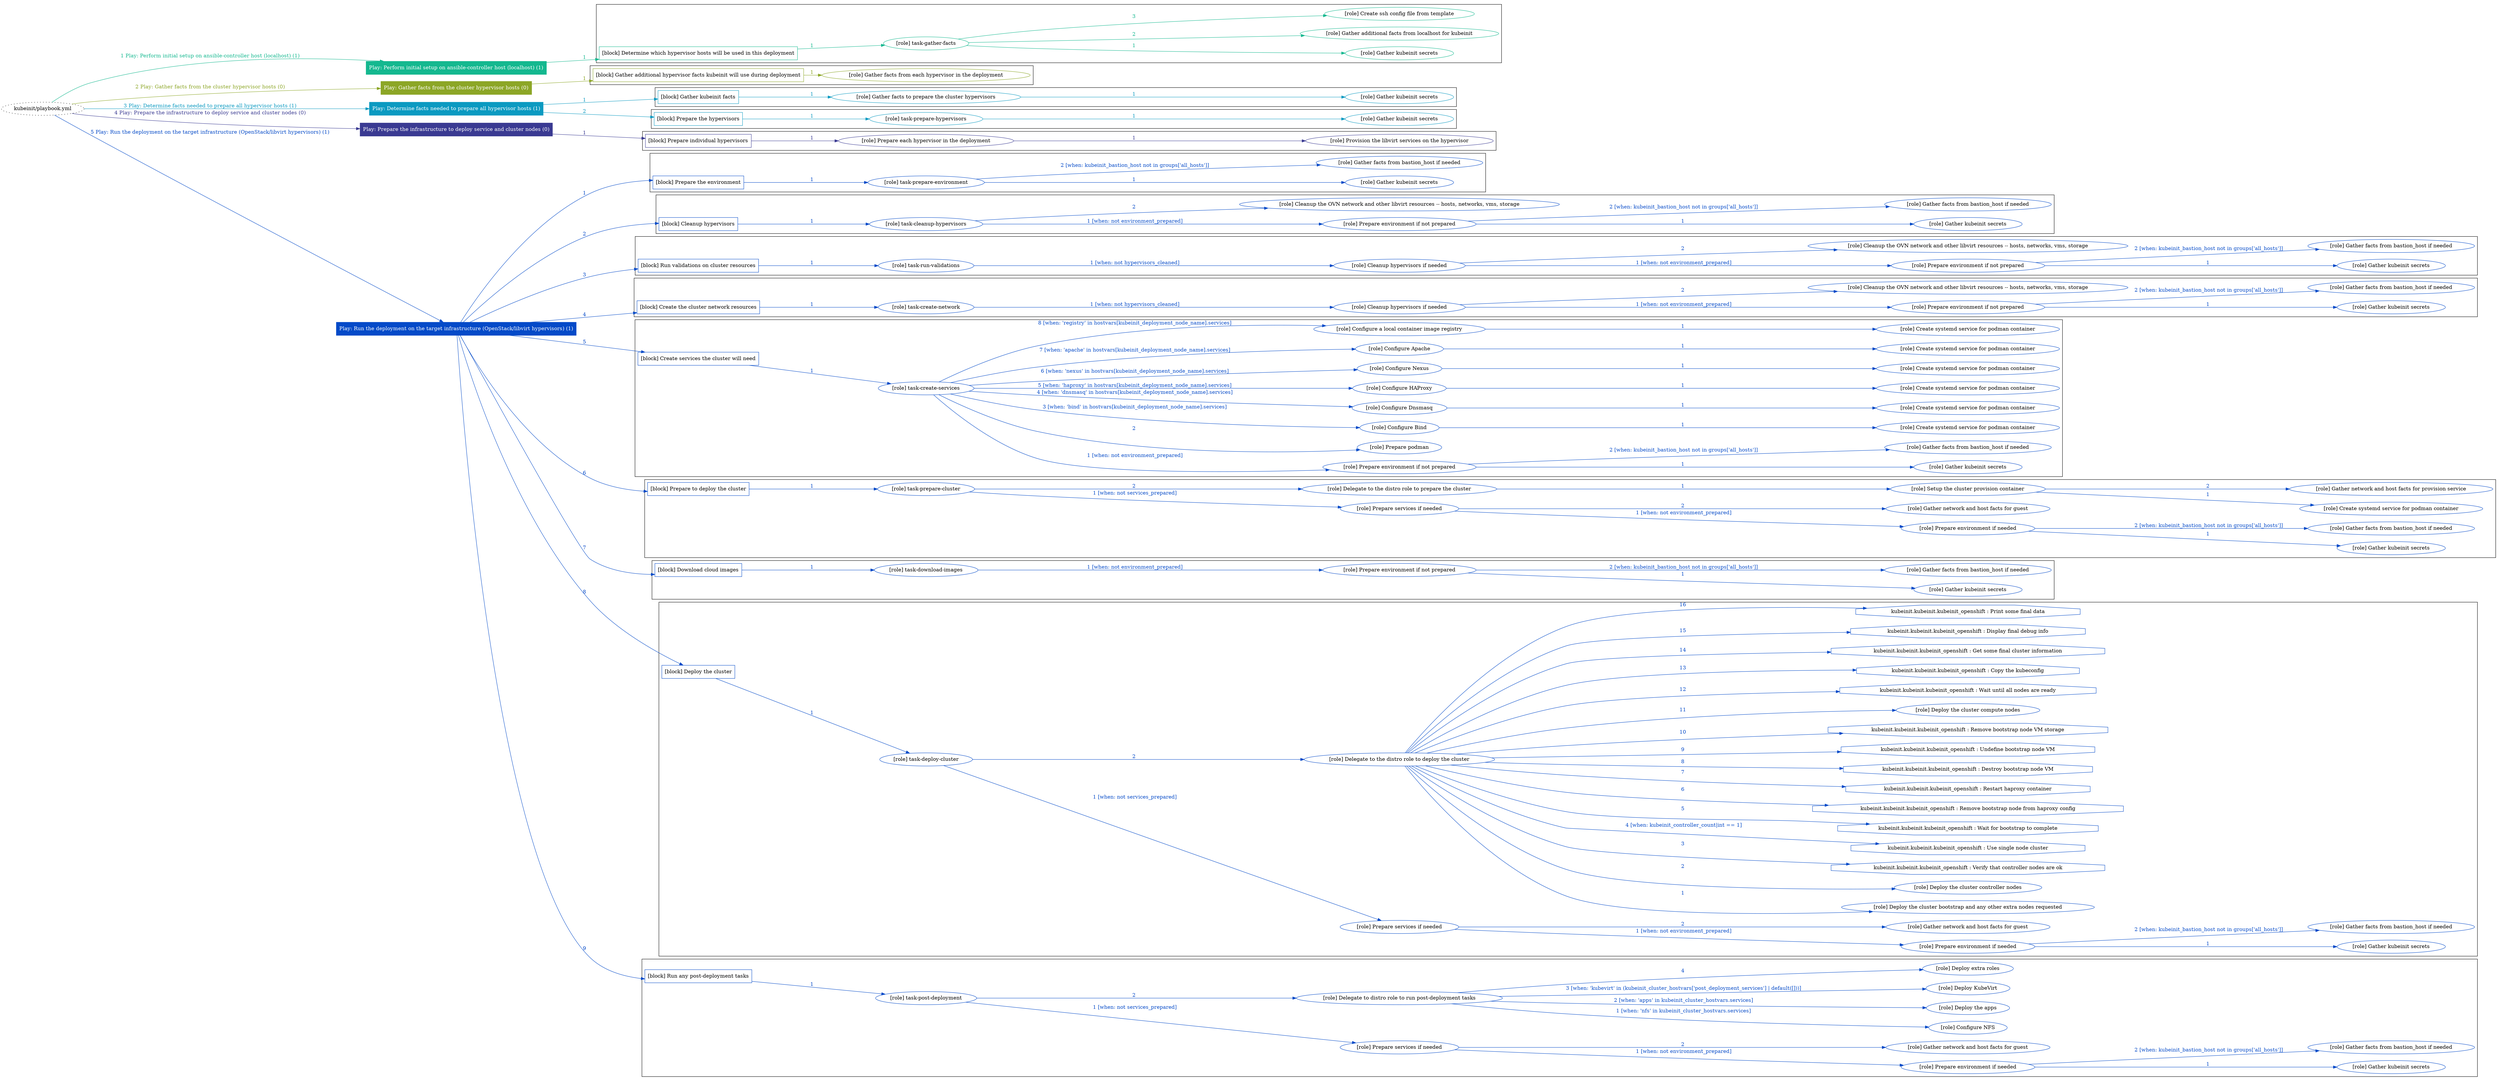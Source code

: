 digraph {
	graph [concentrate=true ordering=in rankdir=LR ratio=fill]
	edge [esep=5 sep=10]
	"kubeinit/playbook.yml" [URL="/home/runner/work/kubeinit/kubeinit/kubeinit/playbook.yml" id=playbook_06d5a64b style=dotted]
	"kubeinit/playbook.yml" -> play_0454133d [label="1 Play: Perform initial setup on ansible-controller host (localhost) (1)" color="#14b88f" fontcolor="#14b88f" id=edge_play_0454133d labeltooltip="1 Play: Perform initial setup on ansible-controller host (localhost) (1)" tooltip="1 Play: Perform initial setup on ansible-controller host (localhost) (1)"]
	subgraph "Play: Perform initial setup on ansible-controller host (localhost) (1)" {
		play_0454133d [label="Play: Perform initial setup on ansible-controller host (localhost) (1)" URL="/home/runner/work/kubeinit/kubeinit/kubeinit/playbook.yml" color="#14b88f" fontcolor="#ffffff" id=play_0454133d shape=box style=filled tooltip=localhost]
		play_0454133d -> block_785cbee7 [label=1 color="#14b88f" fontcolor="#14b88f" id=edge_block_785cbee7 labeltooltip=1 tooltip=1]
		subgraph cluster_block_785cbee7 {
			block_785cbee7 [label="[block] Determine which hypervisor hosts will be used in this deployment" URL="/home/runner/work/kubeinit/kubeinit/kubeinit/playbook.yml" color="#14b88f" id=block_785cbee7 labeltooltip="Determine which hypervisor hosts will be used in this deployment" shape=box tooltip="Determine which hypervisor hosts will be used in this deployment"]
			block_785cbee7 -> role_c5e3805b [label="1 " color="#14b88f" fontcolor="#14b88f" id=edge_role_c5e3805b labeltooltip="1 " tooltip="1 "]
			subgraph "task-gather-facts" {
				role_c5e3805b [label="[role] task-gather-facts" URL="/home/runner/work/kubeinit/kubeinit/kubeinit/playbook.yml" color="#14b88f" id=role_c5e3805b tooltip="task-gather-facts"]
				role_c5e3805b -> role_181f6330 [label="1 " color="#14b88f" fontcolor="#14b88f" id=edge_role_181f6330 labeltooltip="1 " tooltip="1 "]
				subgraph "Gather kubeinit secrets" {
					role_181f6330 [label="[role] Gather kubeinit secrets" URL="/home/runner/.ansible/collections/ansible_collections/kubeinit/kubeinit/roles/kubeinit_prepare/tasks/build_hypervisors_group.yml" color="#14b88f" id=role_181f6330 tooltip="Gather kubeinit secrets"]
				}
				role_c5e3805b -> role_fb8579d4 [label="2 " color="#14b88f" fontcolor="#14b88f" id=edge_role_fb8579d4 labeltooltip="2 " tooltip="2 "]
				subgraph "Gather additional facts from localhost for kubeinit" {
					role_fb8579d4 [label="[role] Gather additional facts from localhost for kubeinit" URL="/home/runner/.ansible/collections/ansible_collections/kubeinit/kubeinit/roles/kubeinit_prepare/tasks/build_hypervisors_group.yml" color="#14b88f" id=role_fb8579d4 tooltip="Gather additional facts from localhost for kubeinit"]
				}
				role_c5e3805b -> role_a0fda181 [label="3 " color="#14b88f" fontcolor="#14b88f" id=edge_role_a0fda181 labeltooltip="3 " tooltip="3 "]
				subgraph "Create ssh config file from template" {
					role_a0fda181 [label="[role] Create ssh config file from template" URL="/home/runner/.ansible/collections/ansible_collections/kubeinit/kubeinit/roles/kubeinit_prepare/tasks/build_hypervisors_group.yml" color="#14b88f" id=role_a0fda181 tooltip="Create ssh config file from template"]
				}
			}
		}
	}
	"kubeinit/playbook.yml" -> play_9214ba90 [label="2 Play: Gather facts from the cluster hypervisor hosts (0)" color="#8ca626" fontcolor="#8ca626" id=edge_play_9214ba90 labeltooltip="2 Play: Gather facts from the cluster hypervisor hosts (0)" tooltip="2 Play: Gather facts from the cluster hypervisor hosts (0)"]
	subgraph "Play: Gather facts from the cluster hypervisor hosts (0)" {
		play_9214ba90 [label="Play: Gather facts from the cluster hypervisor hosts (0)" URL="/home/runner/work/kubeinit/kubeinit/kubeinit/playbook.yml" color="#8ca626" fontcolor="#ffffff" id=play_9214ba90 shape=box style=filled tooltip="Play: Gather facts from the cluster hypervisor hosts (0)"]
		play_9214ba90 -> block_9db9b482 [label=1 color="#8ca626" fontcolor="#8ca626" id=edge_block_9db9b482 labeltooltip=1 tooltip=1]
		subgraph cluster_block_9db9b482 {
			block_9db9b482 [label="[block] Gather additional hypervisor facts kubeinit will use during deployment" URL="/home/runner/work/kubeinit/kubeinit/kubeinit/playbook.yml" color="#8ca626" id=block_9db9b482 labeltooltip="Gather additional hypervisor facts kubeinit will use during deployment" shape=box tooltip="Gather additional hypervisor facts kubeinit will use during deployment"]
			block_9db9b482 -> role_32e1923e [label="1 " color="#8ca626" fontcolor="#8ca626" id=edge_role_32e1923e labeltooltip="1 " tooltip="1 "]
			subgraph "Gather facts from each hypervisor in the deployment" {
				role_32e1923e [label="[role] Gather facts from each hypervisor in the deployment" URL="/home/runner/work/kubeinit/kubeinit/kubeinit/playbook.yml" color="#8ca626" id=role_32e1923e tooltip="Gather facts from each hypervisor in the deployment"]
			}
		}
	}
	"kubeinit/playbook.yml" -> play_84d8f64a [label="3 Play: Determine facts needed to prepare all hypervisor hosts (1)" color="#0b9ac1" fontcolor="#0b9ac1" id=edge_play_84d8f64a labeltooltip="3 Play: Determine facts needed to prepare all hypervisor hosts (1)" tooltip="3 Play: Determine facts needed to prepare all hypervisor hosts (1)"]
	subgraph "Play: Determine facts needed to prepare all hypervisor hosts (1)" {
		play_84d8f64a [label="Play: Determine facts needed to prepare all hypervisor hosts (1)" URL="/home/runner/work/kubeinit/kubeinit/kubeinit/playbook.yml" color="#0b9ac1" fontcolor="#ffffff" id=play_84d8f64a shape=box style=filled tooltip=localhost]
		play_84d8f64a -> block_c3c1be31 [label=1 color="#0b9ac1" fontcolor="#0b9ac1" id=edge_block_c3c1be31 labeltooltip=1 tooltip=1]
		subgraph cluster_block_c3c1be31 {
			block_c3c1be31 [label="[block] Gather kubeinit facts" URL="/home/runner/work/kubeinit/kubeinit/kubeinit/playbook.yml" color="#0b9ac1" id=block_c3c1be31 labeltooltip="Gather kubeinit facts" shape=box tooltip="Gather kubeinit facts"]
			block_c3c1be31 -> role_8f5d5d25 [label="1 " color="#0b9ac1" fontcolor="#0b9ac1" id=edge_role_8f5d5d25 labeltooltip="1 " tooltip="1 "]
			subgraph "Gather facts to prepare the cluster hypervisors" {
				role_8f5d5d25 [label="[role] Gather facts to prepare the cluster hypervisors" URL="/home/runner/work/kubeinit/kubeinit/kubeinit/playbook.yml" color="#0b9ac1" id=role_8f5d5d25 tooltip="Gather facts to prepare the cluster hypervisors"]
				role_8f5d5d25 -> role_db0b9ade [label="1 " color="#0b9ac1" fontcolor="#0b9ac1" id=edge_role_db0b9ade labeltooltip="1 " tooltip="1 "]
				subgraph "Gather kubeinit secrets" {
					role_db0b9ade [label="[role] Gather kubeinit secrets" URL="/home/runner/.ansible/collections/ansible_collections/kubeinit/kubeinit/roles/kubeinit_prepare/tasks/gather_kubeinit_facts.yml" color="#0b9ac1" id=role_db0b9ade tooltip="Gather kubeinit secrets"]
				}
			}
		}
		play_84d8f64a -> block_28e05e9b [label=2 color="#0b9ac1" fontcolor="#0b9ac1" id=edge_block_28e05e9b labeltooltip=2 tooltip=2]
		subgraph cluster_block_28e05e9b {
			block_28e05e9b [label="[block] Prepare the hypervisors" URL="/home/runner/work/kubeinit/kubeinit/kubeinit/playbook.yml" color="#0b9ac1" id=block_28e05e9b labeltooltip="Prepare the hypervisors" shape=box tooltip="Prepare the hypervisors"]
			block_28e05e9b -> role_e5d44e44 [label="1 " color="#0b9ac1" fontcolor="#0b9ac1" id=edge_role_e5d44e44 labeltooltip="1 " tooltip="1 "]
			subgraph "task-prepare-hypervisors" {
				role_e5d44e44 [label="[role] task-prepare-hypervisors" URL="/home/runner/work/kubeinit/kubeinit/kubeinit/playbook.yml" color="#0b9ac1" id=role_e5d44e44 tooltip="task-prepare-hypervisors"]
				role_e5d44e44 -> role_37bcdc11 [label="1 " color="#0b9ac1" fontcolor="#0b9ac1" id=edge_role_37bcdc11 labeltooltip="1 " tooltip="1 "]
				subgraph "Gather kubeinit secrets" {
					role_37bcdc11 [label="[role] Gather kubeinit secrets" URL="/home/runner/.ansible/collections/ansible_collections/kubeinit/kubeinit/roles/kubeinit_prepare/tasks/gather_kubeinit_facts.yml" color="#0b9ac1" id=role_37bcdc11 tooltip="Gather kubeinit secrets"]
				}
			}
		}
	}
	"kubeinit/playbook.yml" -> play_cd3d8b20 [label="4 Play: Prepare the infrastructure to deploy service and cluster nodes (0)" color="#3a3a92" fontcolor="#3a3a92" id=edge_play_cd3d8b20 labeltooltip="4 Play: Prepare the infrastructure to deploy service and cluster nodes (0)" tooltip="4 Play: Prepare the infrastructure to deploy service and cluster nodes (0)"]
	subgraph "Play: Prepare the infrastructure to deploy service and cluster nodes (0)" {
		play_cd3d8b20 [label="Play: Prepare the infrastructure to deploy service and cluster nodes (0)" URL="/home/runner/work/kubeinit/kubeinit/kubeinit/playbook.yml" color="#3a3a92" fontcolor="#ffffff" id=play_cd3d8b20 shape=box style=filled tooltip="Play: Prepare the infrastructure to deploy service and cluster nodes (0)"]
		play_cd3d8b20 -> block_06516d36 [label=1 color="#3a3a92" fontcolor="#3a3a92" id=edge_block_06516d36 labeltooltip=1 tooltip=1]
		subgraph cluster_block_06516d36 {
			block_06516d36 [label="[block] Prepare individual hypervisors" URL="/home/runner/work/kubeinit/kubeinit/kubeinit/playbook.yml" color="#3a3a92" id=block_06516d36 labeltooltip="Prepare individual hypervisors" shape=box tooltip="Prepare individual hypervisors"]
			block_06516d36 -> role_f9724ca0 [label="1 " color="#3a3a92" fontcolor="#3a3a92" id=edge_role_f9724ca0 labeltooltip="1 " tooltip="1 "]
			subgraph "Prepare each hypervisor in the deployment" {
				role_f9724ca0 [label="[role] Prepare each hypervisor in the deployment" URL="/home/runner/work/kubeinit/kubeinit/kubeinit/playbook.yml" color="#3a3a92" id=role_f9724ca0 tooltip="Prepare each hypervisor in the deployment"]
				role_f9724ca0 -> role_93f9f794 [label="1 " color="#3a3a92" fontcolor="#3a3a92" id=edge_role_93f9f794 labeltooltip="1 " tooltip="1 "]
				subgraph "Provision the libvirt services on the hypervisor" {
					role_93f9f794 [label="[role] Provision the libvirt services on the hypervisor" URL="/home/runner/.ansible/collections/ansible_collections/kubeinit/kubeinit/roles/kubeinit_prepare/tasks/prepare_hypervisor.yml" color="#3a3a92" id=role_93f9f794 tooltip="Provision the libvirt services on the hypervisor"]
				}
			}
		}
	}
	"kubeinit/playbook.yml" -> play_23821ca6 [label="5 Play: Run the deployment on the target infrastructure (OpenStack/libvirt hypervisors) (1)" color="#044ac8" fontcolor="#044ac8" id=edge_play_23821ca6 labeltooltip="5 Play: Run the deployment on the target infrastructure (OpenStack/libvirt hypervisors) (1)" tooltip="5 Play: Run the deployment on the target infrastructure (OpenStack/libvirt hypervisors) (1)"]
	subgraph "Play: Run the deployment on the target infrastructure (OpenStack/libvirt hypervisors) (1)" {
		play_23821ca6 [label="Play: Run the deployment on the target infrastructure (OpenStack/libvirt hypervisors) (1)" URL="/home/runner/work/kubeinit/kubeinit/kubeinit/playbook.yml" color="#044ac8" fontcolor="#ffffff" id=play_23821ca6 shape=box style=filled tooltip=localhost]
		play_23821ca6 -> block_1105c3da [label=1 color="#044ac8" fontcolor="#044ac8" id=edge_block_1105c3da labeltooltip=1 tooltip=1]
		subgraph cluster_block_1105c3da {
			block_1105c3da [label="[block] Prepare the environment" URL="/home/runner/work/kubeinit/kubeinit/kubeinit/playbook.yml" color="#044ac8" id=block_1105c3da labeltooltip="Prepare the environment" shape=box tooltip="Prepare the environment"]
			block_1105c3da -> role_84db3556 [label="1 " color="#044ac8" fontcolor="#044ac8" id=edge_role_84db3556 labeltooltip="1 " tooltip="1 "]
			subgraph "task-prepare-environment" {
				role_84db3556 [label="[role] task-prepare-environment" URL="/home/runner/work/kubeinit/kubeinit/kubeinit/playbook.yml" color="#044ac8" id=role_84db3556 tooltip="task-prepare-environment"]
				role_84db3556 -> role_d19044aa [label="1 " color="#044ac8" fontcolor="#044ac8" id=edge_role_d19044aa labeltooltip="1 " tooltip="1 "]
				subgraph "Gather kubeinit secrets" {
					role_d19044aa [label="[role] Gather kubeinit secrets" URL="/home/runner/.ansible/collections/ansible_collections/kubeinit/kubeinit/roles/kubeinit_prepare/tasks/gather_kubeinit_facts.yml" color="#044ac8" id=role_d19044aa tooltip="Gather kubeinit secrets"]
				}
				role_84db3556 -> role_556a3523 [label="2 [when: kubeinit_bastion_host not in groups['all_hosts']]" color="#044ac8" fontcolor="#044ac8" id=edge_role_556a3523 labeltooltip="2 [when: kubeinit_bastion_host not in groups['all_hosts']]" tooltip="2 [when: kubeinit_bastion_host not in groups['all_hosts']]"]
				subgraph "Gather facts from bastion_host if needed" {
					role_556a3523 [label="[role] Gather facts from bastion_host if needed" URL="/home/runner/.ansible/collections/ansible_collections/kubeinit/kubeinit/roles/kubeinit_prepare/tasks/main.yml" color="#044ac8" id=role_556a3523 tooltip="Gather facts from bastion_host if needed"]
				}
			}
		}
		play_23821ca6 -> block_5b50aadc [label=2 color="#044ac8" fontcolor="#044ac8" id=edge_block_5b50aadc labeltooltip=2 tooltip=2]
		subgraph cluster_block_5b50aadc {
			block_5b50aadc [label="[block] Cleanup hypervisors" URL="/home/runner/work/kubeinit/kubeinit/kubeinit/playbook.yml" color="#044ac8" id=block_5b50aadc labeltooltip="Cleanup hypervisors" shape=box tooltip="Cleanup hypervisors"]
			block_5b50aadc -> role_ef0132a6 [label="1 " color="#044ac8" fontcolor="#044ac8" id=edge_role_ef0132a6 labeltooltip="1 " tooltip="1 "]
			subgraph "task-cleanup-hypervisors" {
				role_ef0132a6 [label="[role] task-cleanup-hypervisors" URL="/home/runner/work/kubeinit/kubeinit/kubeinit/playbook.yml" color="#044ac8" id=role_ef0132a6 tooltip="task-cleanup-hypervisors"]
				role_ef0132a6 -> role_62f1ba38 [label="1 [when: not environment_prepared]" color="#044ac8" fontcolor="#044ac8" id=edge_role_62f1ba38 labeltooltip="1 [when: not environment_prepared]" tooltip="1 [when: not environment_prepared]"]
				subgraph "Prepare environment if not prepared" {
					role_62f1ba38 [label="[role] Prepare environment if not prepared" URL="/home/runner/.ansible/collections/ansible_collections/kubeinit/kubeinit/roles/kubeinit_libvirt/tasks/cleanup_hypervisors.yml" color="#044ac8" id=role_62f1ba38 tooltip="Prepare environment if not prepared"]
					role_62f1ba38 -> role_093c318a [label="1 " color="#044ac8" fontcolor="#044ac8" id=edge_role_093c318a labeltooltip="1 " tooltip="1 "]
					subgraph "Gather kubeinit secrets" {
						role_093c318a [label="[role] Gather kubeinit secrets" URL="/home/runner/.ansible/collections/ansible_collections/kubeinit/kubeinit/roles/kubeinit_prepare/tasks/gather_kubeinit_facts.yml" color="#044ac8" id=role_093c318a tooltip="Gather kubeinit secrets"]
					}
					role_62f1ba38 -> role_c81dd62a [label="2 [when: kubeinit_bastion_host not in groups['all_hosts']]" color="#044ac8" fontcolor="#044ac8" id=edge_role_c81dd62a labeltooltip="2 [when: kubeinit_bastion_host not in groups['all_hosts']]" tooltip="2 [when: kubeinit_bastion_host not in groups['all_hosts']]"]
					subgraph "Gather facts from bastion_host if needed" {
						role_c81dd62a [label="[role] Gather facts from bastion_host if needed" URL="/home/runner/.ansible/collections/ansible_collections/kubeinit/kubeinit/roles/kubeinit_prepare/tasks/main.yml" color="#044ac8" id=role_c81dd62a tooltip="Gather facts from bastion_host if needed"]
					}
				}
				role_ef0132a6 -> role_33460d76 [label="2 " color="#044ac8" fontcolor="#044ac8" id=edge_role_33460d76 labeltooltip="2 " tooltip="2 "]
				subgraph "Cleanup the OVN network and other libvirt resources -- hosts, networks, vms, storage" {
					role_33460d76 [label="[role] Cleanup the OVN network and other libvirt resources -- hosts, networks, vms, storage" URL="/home/runner/.ansible/collections/ansible_collections/kubeinit/kubeinit/roles/kubeinit_libvirt/tasks/cleanup_hypervisors.yml" color="#044ac8" id=role_33460d76 tooltip="Cleanup the OVN network and other libvirt resources -- hosts, networks, vms, storage"]
				}
			}
		}
		play_23821ca6 -> block_04ada6a0 [label=3 color="#044ac8" fontcolor="#044ac8" id=edge_block_04ada6a0 labeltooltip=3 tooltip=3]
		subgraph cluster_block_04ada6a0 {
			block_04ada6a0 [label="[block] Run validations on cluster resources" URL="/home/runner/work/kubeinit/kubeinit/kubeinit/playbook.yml" color="#044ac8" id=block_04ada6a0 labeltooltip="Run validations on cluster resources" shape=box tooltip="Run validations on cluster resources"]
			block_04ada6a0 -> role_7121bc09 [label="1 " color="#044ac8" fontcolor="#044ac8" id=edge_role_7121bc09 labeltooltip="1 " tooltip="1 "]
			subgraph "task-run-validations" {
				role_7121bc09 [label="[role] task-run-validations" URL="/home/runner/work/kubeinit/kubeinit/kubeinit/playbook.yml" color="#044ac8" id=role_7121bc09 tooltip="task-run-validations"]
				role_7121bc09 -> role_a1db5646 [label="1 [when: not hypervisors_cleaned]" color="#044ac8" fontcolor="#044ac8" id=edge_role_a1db5646 labeltooltip="1 [when: not hypervisors_cleaned]" tooltip="1 [when: not hypervisors_cleaned]"]
				subgraph "Cleanup hypervisors if needed" {
					role_a1db5646 [label="[role] Cleanup hypervisors if needed" URL="/home/runner/.ansible/collections/ansible_collections/kubeinit/kubeinit/roles/kubeinit_validations/tasks/main.yml" color="#044ac8" id=role_a1db5646 tooltip="Cleanup hypervisors if needed"]
					role_a1db5646 -> role_dd4ec1d4 [label="1 [when: not environment_prepared]" color="#044ac8" fontcolor="#044ac8" id=edge_role_dd4ec1d4 labeltooltip="1 [when: not environment_prepared]" tooltip="1 [when: not environment_prepared]"]
					subgraph "Prepare environment if not prepared" {
						role_dd4ec1d4 [label="[role] Prepare environment if not prepared" URL="/home/runner/.ansible/collections/ansible_collections/kubeinit/kubeinit/roles/kubeinit_libvirt/tasks/cleanup_hypervisors.yml" color="#044ac8" id=role_dd4ec1d4 tooltip="Prepare environment if not prepared"]
						role_dd4ec1d4 -> role_f818565e [label="1 " color="#044ac8" fontcolor="#044ac8" id=edge_role_f818565e labeltooltip="1 " tooltip="1 "]
						subgraph "Gather kubeinit secrets" {
							role_f818565e [label="[role] Gather kubeinit secrets" URL="/home/runner/.ansible/collections/ansible_collections/kubeinit/kubeinit/roles/kubeinit_prepare/tasks/gather_kubeinit_facts.yml" color="#044ac8" id=role_f818565e tooltip="Gather kubeinit secrets"]
						}
						role_dd4ec1d4 -> role_3bbd7199 [label="2 [when: kubeinit_bastion_host not in groups['all_hosts']]" color="#044ac8" fontcolor="#044ac8" id=edge_role_3bbd7199 labeltooltip="2 [when: kubeinit_bastion_host not in groups['all_hosts']]" tooltip="2 [when: kubeinit_bastion_host not in groups['all_hosts']]"]
						subgraph "Gather facts from bastion_host if needed" {
							role_3bbd7199 [label="[role] Gather facts from bastion_host if needed" URL="/home/runner/.ansible/collections/ansible_collections/kubeinit/kubeinit/roles/kubeinit_prepare/tasks/main.yml" color="#044ac8" id=role_3bbd7199 tooltip="Gather facts from bastion_host if needed"]
						}
					}
					role_a1db5646 -> role_73da8e03 [label="2 " color="#044ac8" fontcolor="#044ac8" id=edge_role_73da8e03 labeltooltip="2 " tooltip="2 "]
					subgraph "Cleanup the OVN network and other libvirt resources -- hosts, networks, vms, storage" {
						role_73da8e03 [label="[role] Cleanup the OVN network and other libvirt resources -- hosts, networks, vms, storage" URL="/home/runner/.ansible/collections/ansible_collections/kubeinit/kubeinit/roles/kubeinit_libvirt/tasks/cleanup_hypervisors.yml" color="#044ac8" id=role_73da8e03 tooltip="Cleanup the OVN network and other libvirt resources -- hosts, networks, vms, storage"]
					}
				}
			}
		}
		play_23821ca6 -> block_e2a7ef5b [label=4 color="#044ac8" fontcolor="#044ac8" id=edge_block_e2a7ef5b labeltooltip=4 tooltip=4]
		subgraph cluster_block_e2a7ef5b {
			block_e2a7ef5b [label="[block] Create the cluster network resources" URL="/home/runner/work/kubeinit/kubeinit/kubeinit/playbook.yml" color="#044ac8" id=block_e2a7ef5b labeltooltip="Create the cluster network resources" shape=box tooltip="Create the cluster network resources"]
			block_e2a7ef5b -> role_3315b7a7 [label="1 " color="#044ac8" fontcolor="#044ac8" id=edge_role_3315b7a7 labeltooltip="1 " tooltip="1 "]
			subgraph "task-create-network" {
				role_3315b7a7 [label="[role] task-create-network" URL="/home/runner/work/kubeinit/kubeinit/kubeinit/playbook.yml" color="#044ac8" id=role_3315b7a7 tooltip="task-create-network"]
				role_3315b7a7 -> role_20ed06c4 [label="1 [when: not hypervisors_cleaned]" color="#044ac8" fontcolor="#044ac8" id=edge_role_20ed06c4 labeltooltip="1 [when: not hypervisors_cleaned]" tooltip="1 [when: not hypervisors_cleaned]"]
				subgraph "Cleanup hypervisors if needed" {
					role_20ed06c4 [label="[role] Cleanup hypervisors if needed" URL="/home/runner/.ansible/collections/ansible_collections/kubeinit/kubeinit/roles/kubeinit_libvirt/tasks/create_network.yml" color="#044ac8" id=role_20ed06c4 tooltip="Cleanup hypervisors if needed"]
					role_20ed06c4 -> role_7b1e1e4d [label="1 [when: not environment_prepared]" color="#044ac8" fontcolor="#044ac8" id=edge_role_7b1e1e4d labeltooltip="1 [when: not environment_prepared]" tooltip="1 [when: not environment_prepared]"]
					subgraph "Prepare environment if not prepared" {
						role_7b1e1e4d [label="[role] Prepare environment if not prepared" URL="/home/runner/.ansible/collections/ansible_collections/kubeinit/kubeinit/roles/kubeinit_libvirt/tasks/cleanup_hypervisors.yml" color="#044ac8" id=role_7b1e1e4d tooltip="Prepare environment if not prepared"]
						role_7b1e1e4d -> role_fdfcfa00 [label="1 " color="#044ac8" fontcolor="#044ac8" id=edge_role_fdfcfa00 labeltooltip="1 " tooltip="1 "]
						subgraph "Gather kubeinit secrets" {
							role_fdfcfa00 [label="[role] Gather kubeinit secrets" URL="/home/runner/.ansible/collections/ansible_collections/kubeinit/kubeinit/roles/kubeinit_prepare/tasks/gather_kubeinit_facts.yml" color="#044ac8" id=role_fdfcfa00 tooltip="Gather kubeinit secrets"]
						}
						role_7b1e1e4d -> role_708113f7 [label="2 [when: kubeinit_bastion_host not in groups['all_hosts']]" color="#044ac8" fontcolor="#044ac8" id=edge_role_708113f7 labeltooltip="2 [when: kubeinit_bastion_host not in groups['all_hosts']]" tooltip="2 [when: kubeinit_bastion_host not in groups['all_hosts']]"]
						subgraph "Gather facts from bastion_host if needed" {
							role_708113f7 [label="[role] Gather facts from bastion_host if needed" URL="/home/runner/.ansible/collections/ansible_collections/kubeinit/kubeinit/roles/kubeinit_prepare/tasks/main.yml" color="#044ac8" id=role_708113f7 tooltip="Gather facts from bastion_host if needed"]
						}
					}
					role_20ed06c4 -> role_8196db06 [label="2 " color="#044ac8" fontcolor="#044ac8" id=edge_role_8196db06 labeltooltip="2 " tooltip="2 "]
					subgraph "Cleanup the OVN network and other libvirt resources -- hosts, networks, vms, storage" {
						role_8196db06 [label="[role] Cleanup the OVN network and other libvirt resources -- hosts, networks, vms, storage" URL="/home/runner/.ansible/collections/ansible_collections/kubeinit/kubeinit/roles/kubeinit_libvirt/tasks/cleanup_hypervisors.yml" color="#044ac8" id=role_8196db06 tooltip="Cleanup the OVN network and other libvirt resources -- hosts, networks, vms, storage"]
					}
				}
			}
		}
		play_23821ca6 -> block_6ca5ffc2 [label=5 color="#044ac8" fontcolor="#044ac8" id=edge_block_6ca5ffc2 labeltooltip=5 tooltip=5]
		subgraph cluster_block_6ca5ffc2 {
			block_6ca5ffc2 [label="[block] Create services the cluster will need" URL="/home/runner/work/kubeinit/kubeinit/kubeinit/playbook.yml" color="#044ac8" id=block_6ca5ffc2 labeltooltip="Create services the cluster will need" shape=box tooltip="Create services the cluster will need"]
			block_6ca5ffc2 -> role_4bcf420f [label="1 " color="#044ac8" fontcolor="#044ac8" id=edge_role_4bcf420f labeltooltip="1 " tooltip="1 "]
			subgraph "task-create-services" {
				role_4bcf420f [label="[role] task-create-services" URL="/home/runner/work/kubeinit/kubeinit/kubeinit/playbook.yml" color="#044ac8" id=role_4bcf420f tooltip="task-create-services"]
				role_4bcf420f -> role_75f81ffb [label="1 [when: not environment_prepared]" color="#044ac8" fontcolor="#044ac8" id=edge_role_75f81ffb labeltooltip="1 [when: not environment_prepared]" tooltip="1 [when: not environment_prepared]"]
				subgraph "Prepare environment if not prepared" {
					role_75f81ffb [label="[role] Prepare environment if not prepared" URL="/home/runner/.ansible/collections/ansible_collections/kubeinit/kubeinit/roles/kubeinit_services/tasks/main.yml" color="#044ac8" id=role_75f81ffb tooltip="Prepare environment if not prepared"]
					role_75f81ffb -> role_ba6947ee [label="1 " color="#044ac8" fontcolor="#044ac8" id=edge_role_ba6947ee labeltooltip="1 " tooltip="1 "]
					subgraph "Gather kubeinit secrets" {
						role_ba6947ee [label="[role] Gather kubeinit secrets" URL="/home/runner/.ansible/collections/ansible_collections/kubeinit/kubeinit/roles/kubeinit_prepare/tasks/gather_kubeinit_facts.yml" color="#044ac8" id=role_ba6947ee tooltip="Gather kubeinit secrets"]
					}
					role_75f81ffb -> role_5129e15e [label="2 [when: kubeinit_bastion_host not in groups['all_hosts']]" color="#044ac8" fontcolor="#044ac8" id=edge_role_5129e15e labeltooltip="2 [when: kubeinit_bastion_host not in groups['all_hosts']]" tooltip="2 [when: kubeinit_bastion_host not in groups['all_hosts']]"]
					subgraph "Gather facts from bastion_host if needed" {
						role_5129e15e [label="[role] Gather facts from bastion_host if needed" URL="/home/runner/.ansible/collections/ansible_collections/kubeinit/kubeinit/roles/kubeinit_prepare/tasks/main.yml" color="#044ac8" id=role_5129e15e tooltip="Gather facts from bastion_host if needed"]
					}
				}
				role_4bcf420f -> role_3bed07f7 [label="2 " color="#044ac8" fontcolor="#044ac8" id=edge_role_3bed07f7 labeltooltip="2 " tooltip="2 "]
				subgraph "Prepare podman" {
					role_3bed07f7 [label="[role] Prepare podman" URL="/home/runner/.ansible/collections/ansible_collections/kubeinit/kubeinit/roles/kubeinit_services/tasks/00_create_service_pod.yml" color="#044ac8" id=role_3bed07f7 tooltip="Prepare podman"]
				}
				role_4bcf420f -> role_89413030 [label="3 [when: 'bind' in hostvars[kubeinit_deployment_node_name].services]" color="#044ac8" fontcolor="#044ac8" id=edge_role_89413030 labeltooltip="3 [when: 'bind' in hostvars[kubeinit_deployment_node_name].services]" tooltip="3 [when: 'bind' in hostvars[kubeinit_deployment_node_name].services]"]
				subgraph "Configure Bind" {
					role_89413030 [label="[role] Configure Bind" URL="/home/runner/.ansible/collections/ansible_collections/kubeinit/kubeinit/roles/kubeinit_services/tasks/start_services_containers.yml" color="#044ac8" id=role_89413030 tooltip="Configure Bind"]
					role_89413030 -> role_feec4441 [label="1 " color="#044ac8" fontcolor="#044ac8" id=edge_role_feec4441 labeltooltip="1 " tooltip="1 "]
					subgraph "Create systemd service for podman container" {
						role_feec4441 [label="[role] Create systemd service for podman container" URL="/home/runner/.ansible/collections/ansible_collections/kubeinit/kubeinit/roles/kubeinit_bind/tasks/main.yml" color="#044ac8" id=role_feec4441 tooltip="Create systemd service for podman container"]
					}
				}
				role_4bcf420f -> role_d4adf105 [label="4 [when: 'dnsmasq' in hostvars[kubeinit_deployment_node_name].services]" color="#044ac8" fontcolor="#044ac8" id=edge_role_d4adf105 labeltooltip="4 [when: 'dnsmasq' in hostvars[kubeinit_deployment_node_name].services]" tooltip="4 [when: 'dnsmasq' in hostvars[kubeinit_deployment_node_name].services]"]
				subgraph "Configure Dnsmasq" {
					role_d4adf105 [label="[role] Configure Dnsmasq" URL="/home/runner/.ansible/collections/ansible_collections/kubeinit/kubeinit/roles/kubeinit_services/tasks/start_services_containers.yml" color="#044ac8" id=role_d4adf105 tooltip="Configure Dnsmasq"]
					role_d4adf105 -> role_fb6c32b2 [label="1 " color="#044ac8" fontcolor="#044ac8" id=edge_role_fb6c32b2 labeltooltip="1 " tooltip="1 "]
					subgraph "Create systemd service for podman container" {
						role_fb6c32b2 [label="[role] Create systemd service for podman container" URL="/home/runner/.ansible/collections/ansible_collections/kubeinit/kubeinit/roles/kubeinit_dnsmasq/tasks/main.yml" color="#044ac8" id=role_fb6c32b2 tooltip="Create systemd service for podman container"]
					}
				}
				role_4bcf420f -> role_6527c011 [label="5 [when: 'haproxy' in hostvars[kubeinit_deployment_node_name].services]" color="#044ac8" fontcolor="#044ac8" id=edge_role_6527c011 labeltooltip="5 [when: 'haproxy' in hostvars[kubeinit_deployment_node_name].services]" tooltip="5 [when: 'haproxy' in hostvars[kubeinit_deployment_node_name].services]"]
				subgraph "Configure HAProxy" {
					role_6527c011 [label="[role] Configure HAProxy" URL="/home/runner/.ansible/collections/ansible_collections/kubeinit/kubeinit/roles/kubeinit_services/tasks/start_services_containers.yml" color="#044ac8" id=role_6527c011 tooltip="Configure HAProxy"]
					role_6527c011 -> role_1bcedae6 [label="1 " color="#044ac8" fontcolor="#044ac8" id=edge_role_1bcedae6 labeltooltip="1 " tooltip="1 "]
					subgraph "Create systemd service for podman container" {
						role_1bcedae6 [label="[role] Create systemd service for podman container" URL="/home/runner/.ansible/collections/ansible_collections/kubeinit/kubeinit/roles/kubeinit_haproxy/tasks/main.yml" color="#044ac8" id=role_1bcedae6 tooltip="Create systemd service for podman container"]
					}
				}
				role_4bcf420f -> role_3b01f3e3 [label="6 [when: 'nexus' in hostvars[kubeinit_deployment_node_name].services]" color="#044ac8" fontcolor="#044ac8" id=edge_role_3b01f3e3 labeltooltip="6 [when: 'nexus' in hostvars[kubeinit_deployment_node_name].services]" tooltip="6 [when: 'nexus' in hostvars[kubeinit_deployment_node_name].services]"]
				subgraph "Configure Nexus" {
					role_3b01f3e3 [label="[role] Configure Nexus" URL="/home/runner/.ansible/collections/ansible_collections/kubeinit/kubeinit/roles/kubeinit_services/tasks/start_services_containers.yml" color="#044ac8" id=role_3b01f3e3 tooltip="Configure Nexus"]
					role_3b01f3e3 -> role_541e42a0 [label="1 " color="#044ac8" fontcolor="#044ac8" id=edge_role_541e42a0 labeltooltip="1 " tooltip="1 "]
					subgraph "Create systemd service for podman container" {
						role_541e42a0 [label="[role] Create systemd service for podman container" URL="/home/runner/.ansible/collections/ansible_collections/kubeinit/kubeinit/roles/kubeinit_nexus/tasks/main.yml" color="#044ac8" id=role_541e42a0 tooltip="Create systemd service for podman container"]
					}
				}
				role_4bcf420f -> role_1afee62a [label="7 [when: 'apache' in hostvars[kubeinit_deployment_node_name].services]" color="#044ac8" fontcolor="#044ac8" id=edge_role_1afee62a labeltooltip="7 [when: 'apache' in hostvars[kubeinit_deployment_node_name].services]" tooltip="7 [when: 'apache' in hostvars[kubeinit_deployment_node_name].services]"]
				subgraph "Configure Apache" {
					role_1afee62a [label="[role] Configure Apache" URL="/home/runner/.ansible/collections/ansible_collections/kubeinit/kubeinit/roles/kubeinit_services/tasks/start_services_containers.yml" color="#044ac8" id=role_1afee62a tooltip="Configure Apache"]
					role_1afee62a -> role_5ff90026 [label="1 " color="#044ac8" fontcolor="#044ac8" id=edge_role_5ff90026 labeltooltip="1 " tooltip="1 "]
					subgraph "Create systemd service for podman container" {
						role_5ff90026 [label="[role] Create systemd service for podman container" URL="/home/runner/.ansible/collections/ansible_collections/kubeinit/kubeinit/roles/kubeinit_apache/tasks/main.yml" color="#044ac8" id=role_5ff90026 tooltip="Create systemd service for podman container"]
					}
				}
				role_4bcf420f -> role_b94eb23d [label="8 [when: 'registry' in hostvars[kubeinit_deployment_node_name].services]" color="#044ac8" fontcolor="#044ac8" id=edge_role_b94eb23d labeltooltip="8 [when: 'registry' in hostvars[kubeinit_deployment_node_name].services]" tooltip="8 [when: 'registry' in hostvars[kubeinit_deployment_node_name].services]"]
				subgraph "Configure a local container image registry" {
					role_b94eb23d [label="[role] Configure a local container image registry" URL="/home/runner/.ansible/collections/ansible_collections/kubeinit/kubeinit/roles/kubeinit_services/tasks/start_services_containers.yml" color="#044ac8" id=role_b94eb23d tooltip="Configure a local container image registry"]
					role_b94eb23d -> role_41889dbe [label="1 " color="#044ac8" fontcolor="#044ac8" id=edge_role_41889dbe labeltooltip="1 " tooltip="1 "]
					subgraph "Create systemd service for podman container" {
						role_41889dbe [label="[role] Create systemd service for podman container" URL="/home/runner/.ansible/collections/ansible_collections/kubeinit/kubeinit/roles/kubeinit_registry/tasks/main.yml" color="#044ac8" id=role_41889dbe tooltip="Create systemd service for podman container"]
					}
				}
			}
		}
		play_23821ca6 -> block_c7454f17 [label=6 color="#044ac8" fontcolor="#044ac8" id=edge_block_c7454f17 labeltooltip=6 tooltip=6]
		subgraph cluster_block_c7454f17 {
			block_c7454f17 [label="[block] Prepare to deploy the cluster" URL="/home/runner/work/kubeinit/kubeinit/kubeinit/playbook.yml" color="#044ac8" id=block_c7454f17 labeltooltip="Prepare to deploy the cluster" shape=box tooltip="Prepare to deploy the cluster"]
			block_c7454f17 -> role_a2ace096 [label="1 " color="#044ac8" fontcolor="#044ac8" id=edge_role_a2ace096 labeltooltip="1 " tooltip="1 "]
			subgraph "task-prepare-cluster" {
				role_a2ace096 [label="[role] task-prepare-cluster" URL="/home/runner/work/kubeinit/kubeinit/kubeinit/playbook.yml" color="#044ac8" id=role_a2ace096 tooltip="task-prepare-cluster"]
				role_a2ace096 -> role_4d33b4d0 [label="1 [when: not services_prepared]" color="#044ac8" fontcolor="#044ac8" id=edge_role_4d33b4d0 labeltooltip="1 [when: not services_prepared]" tooltip="1 [when: not services_prepared]"]
				subgraph "Prepare services if needed" {
					role_4d33b4d0 [label="[role] Prepare services if needed" URL="/home/runner/.ansible/collections/ansible_collections/kubeinit/kubeinit/roles/kubeinit_prepare/tasks/prepare_cluster.yml" color="#044ac8" id=role_4d33b4d0 tooltip="Prepare services if needed"]
					role_4d33b4d0 -> role_d5097913 [label="1 [when: not environment_prepared]" color="#044ac8" fontcolor="#044ac8" id=edge_role_d5097913 labeltooltip="1 [when: not environment_prepared]" tooltip="1 [when: not environment_prepared]"]
					subgraph "Prepare environment if needed" {
						role_d5097913 [label="[role] Prepare environment if needed" URL="/home/runner/.ansible/collections/ansible_collections/kubeinit/kubeinit/roles/kubeinit_services/tasks/prepare_services.yml" color="#044ac8" id=role_d5097913 tooltip="Prepare environment if needed"]
						role_d5097913 -> role_f326b708 [label="1 " color="#044ac8" fontcolor="#044ac8" id=edge_role_f326b708 labeltooltip="1 " tooltip="1 "]
						subgraph "Gather kubeinit secrets" {
							role_f326b708 [label="[role] Gather kubeinit secrets" URL="/home/runner/.ansible/collections/ansible_collections/kubeinit/kubeinit/roles/kubeinit_prepare/tasks/gather_kubeinit_facts.yml" color="#044ac8" id=role_f326b708 tooltip="Gather kubeinit secrets"]
						}
						role_d5097913 -> role_62c0f7b6 [label="2 [when: kubeinit_bastion_host not in groups['all_hosts']]" color="#044ac8" fontcolor="#044ac8" id=edge_role_62c0f7b6 labeltooltip="2 [when: kubeinit_bastion_host not in groups['all_hosts']]" tooltip="2 [when: kubeinit_bastion_host not in groups['all_hosts']]"]
						subgraph "Gather facts from bastion_host if needed" {
							role_62c0f7b6 [label="[role] Gather facts from bastion_host if needed" URL="/home/runner/.ansible/collections/ansible_collections/kubeinit/kubeinit/roles/kubeinit_prepare/tasks/main.yml" color="#044ac8" id=role_62c0f7b6 tooltip="Gather facts from bastion_host if needed"]
						}
					}
					role_4d33b4d0 -> role_6f3b3dab [label="2 " color="#044ac8" fontcolor="#044ac8" id=edge_role_6f3b3dab labeltooltip="2 " tooltip="2 "]
					subgraph "Gather network and host facts for guest" {
						role_6f3b3dab [label="[role] Gather network and host facts for guest" URL="/home/runner/.ansible/collections/ansible_collections/kubeinit/kubeinit/roles/kubeinit_services/tasks/prepare_services.yml" color="#044ac8" id=role_6f3b3dab tooltip="Gather network and host facts for guest"]
					}
				}
				role_a2ace096 -> role_fa339f9d [label="2 " color="#044ac8" fontcolor="#044ac8" id=edge_role_fa339f9d labeltooltip="2 " tooltip="2 "]
				subgraph "Delegate to the distro role to prepare the cluster" {
					role_fa339f9d [label="[role] Delegate to the distro role to prepare the cluster" URL="/home/runner/.ansible/collections/ansible_collections/kubeinit/kubeinit/roles/kubeinit_prepare/tasks/prepare_cluster.yml" color="#044ac8" id=role_fa339f9d tooltip="Delegate to the distro role to prepare the cluster"]
					role_fa339f9d -> role_f68f61a7 [label="1 " color="#044ac8" fontcolor="#044ac8" id=edge_role_f68f61a7 labeltooltip="1 " tooltip="1 "]
					subgraph "Setup the cluster provision container" {
						role_f68f61a7 [label="[role] Setup the cluster provision container" URL="/home/runner/.ansible/collections/ansible_collections/kubeinit/kubeinit/roles/kubeinit_openshift/tasks/prepare_cluster.yml" color="#044ac8" id=role_f68f61a7 tooltip="Setup the cluster provision container"]
						role_f68f61a7 -> role_dd38626c [label="1 " color="#044ac8" fontcolor="#044ac8" id=edge_role_dd38626c labeltooltip="1 " tooltip="1 "]
						subgraph "Create systemd service for podman container" {
							role_dd38626c [label="[role] Create systemd service for podman container" URL="/home/runner/.ansible/collections/ansible_collections/kubeinit/kubeinit/roles/kubeinit_services/tasks/create_provision_container.yml" color="#044ac8" id=role_dd38626c tooltip="Create systemd service for podman container"]
						}
						role_f68f61a7 -> role_074c7913 [label="2 " color="#044ac8" fontcolor="#044ac8" id=edge_role_074c7913 labeltooltip="2 " tooltip="2 "]
						subgraph "Gather network and host facts for provision service" {
							role_074c7913 [label="[role] Gather network and host facts for provision service" URL="/home/runner/.ansible/collections/ansible_collections/kubeinit/kubeinit/roles/kubeinit_services/tasks/create_provision_container.yml" color="#044ac8" id=role_074c7913 tooltip="Gather network and host facts for provision service"]
						}
					}
				}
			}
		}
		play_23821ca6 -> block_1aa2ed1f [label=7 color="#044ac8" fontcolor="#044ac8" id=edge_block_1aa2ed1f labeltooltip=7 tooltip=7]
		subgraph cluster_block_1aa2ed1f {
			block_1aa2ed1f [label="[block] Download cloud images" URL="/home/runner/work/kubeinit/kubeinit/kubeinit/playbook.yml" color="#044ac8" id=block_1aa2ed1f labeltooltip="Download cloud images" shape=box tooltip="Download cloud images"]
			block_1aa2ed1f -> role_6e69ce17 [label="1 " color="#044ac8" fontcolor="#044ac8" id=edge_role_6e69ce17 labeltooltip="1 " tooltip="1 "]
			subgraph "task-download-images" {
				role_6e69ce17 [label="[role] task-download-images" URL="/home/runner/work/kubeinit/kubeinit/kubeinit/playbook.yml" color="#044ac8" id=role_6e69ce17 tooltip="task-download-images"]
				role_6e69ce17 -> role_9754d4d5 [label="1 [when: not environment_prepared]" color="#044ac8" fontcolor="#044ac8" id=edge_role_9754d4d5 labeltooltip="1 [when: not environment_prepared]" tooltip="1 [when: not environment_prepared]"]
				subgraph "Prepare environment if not prepared" {
					role_9754d4d5 [label="[role] Prepare environment if not prepared" URL="/home/runner/.ansible/collections/ansible_collections/kubeinit/kubeinit/roles/kubeinit_libvirt/tasks/download_cloud_images.yml" color="#044ac8" id=role_9754d4d5 tooltip="Prepare environment if not prepared"]
					role_9754d4d5 -> role_c807ff9b [label="1 " color="#044ac8" fontcolor="#044ac8" id=edge_role_c807ff9b labeltooltip="1 " tooltip="1 "]
					subgraph "Gather kubeinit secrets" {
						role_c807ff9b [label="[role] Gather kubeinit secrets" URL="/home/runner/.ansible/collections/ansible_collections/kubeinit/kubeinit/roles/kubeinit_prepare/tasks/gather_kubeinit_facts.yml" color="#044ac8" id=role_c807ff9b tooltip="Gather kubeinit secrets"]
					}
					role_9754d4d5 -> role_7c607c54 [label="2 [when: kubeinit_bastion_host not in groups['all_hosts']]" color="#044ac8" fontcolor="#044ac8" id=edge_role_7c607c54 labeltooltip="2 [when: kubeinit_bastion_host not in groups['all_hosts']]" tooltip="2 [when: kubeinit_bastion_host not in groups['all_hosts']]"]
					subgraph "Gather facts from bastion_host if needed" {
						role_7c607c54 [label="[role] Gather facts from bastion_host if needed" URL="/home/runner/.ansible/collections/ansible_collections/kubeinit/kubeinit/roles/kubeinit_prepare/tasks/main.yml" color="#044ac8" id=role_7c607c54 tooltip="Gather facts from bastion_host if needed"]
					}
				}
			}
		}
		play_23821ca6 -> block_28c2464d [label=8 color="#044ac8" fontcolor="#044ac8" id=edge_block_28c2464d labeltooltip=8 tooltip=8]
		subgraph cluster_block_28c2464d {
			block_28c2464d [label="[block] Deploy the cluster" URL="/home/runner/work/kubeinit/kubeinit/kubeinit/playbook.yml" color="#044ac8" id=block_28c2464d labeltooltip="Deploy the cluster" shape=box tooltip="Deploy the cluster"]
			block_28c2464d -> role_5b38acbc [label="1 " color="#044ac8" fontcolor="#044ac8" id=edge_role_5b38acbc labeltooltip="1 " tooltip="1 "]
			subgraph "task-deploy-cluster" {
				role_5b38acbc [label="[role] task-deploy-cluster" URL="/home/runner/work/kubeinit/kubeinit/kubeinit/playbook.yml" color="#044ac8" id=role_5b38acbc tooltip="task-deploy-cluster"]
				role_5b38acbc -> role_730aded7 [label="1 [when: not services_prepared]" color="#044ac8" fontcolor="#044ac8" id=edge_role_730aded7 labeltooltip="1 [when: not services_prepared]" tooltip="1 [when: not services_prepared]"]
				subgraph "Prepare services if needed" {
					role_730aded7 [label="[role] Prepare services if needed" URL="/home/runner/.ansible/collections/ansible_collections/kubeinit/kubeinit/roles/kubeinit_prepare/tasks/deploy_cluster.yml" color="#044ac8" id=role_730aded7 tooltip="Prepare services if needed"]
					role_730aded7 -> role_ecf89a7e [label="1 [when: not environment_prepared]" color="#044ac8" fontcolor="#044ac8" id=edge_role_ecf89a7e labeltooltip="1 [when: not environment_prepared]" tooltip="1 [when: not environment_prepared]"]
					subgraph "Prepare environment if needed" {
						role_ecf89a7e [label="[role] Prepare environment if needed" URL="/home/runner/.ansible/collections/ansible_collections/kubeinit/kubeinit/roles/kubeinit_services/tasks/prepare_services.yml" color="#044ac8" id=role_ecf89a7e tooltip="Prepare environment if needed"]
						role_ecf89a7e -> role_f6d9d4d7 [label="1 " color="#044ac8" fontcolor="#044ac8" id=edge_role_f6d9d4d7 labeltooltip="1 " tooltip="1 "]
						subgraph "Gather kubeinit secrets" {
							role_f6d9d4d7 [label="[role] Gather kubeinit secrets" URL="/home/runner/.ansible/collections/ansible_collections/kubeinit/kubeinit/roles/kubeinit_prepare/tasks/gather_kubeinit_facts.yml" color="#044ac8" id=role_f6d9d4d7 tooltip="Gather kubeinit secrets"]
						}
						role_ecf89a7e -> role_bcd9fcdc [label="2 [when: kubeinit_bastion_host not in groups['all_hosts']]" color="#044ac8" fontcolor="#044ac8" id=edge_role_bcd9fcdc labeltooltip="2 [when: kubeinit_bastion_host not in groups['all_hosts']]" tooltip="2 [when: kubeinit_bastion_host not in groups['all_hosts']]"]
						subgraph "Gather facts from bastion_host if needed" {
							role_bcd9fcdc [label="[role] Gather facts from bastion_host if needed" URL="/home/runner/.ansible/collections/ansible_collections/kubeinit/kubeinit/roles/kubeinit_prepare/tasks/main.yml" color="#044ac8" id=role_bcd9fcdc tooltip="Gather facts from bastion_host if needed"]
						}
					}
					role_730aded7 -> role_de47d22b [label="2 " color="#044ac8" fontcolor="#044ac8" id=edge_role_de47d22b labeltooltip="2 " tooltip="2 "]
					subgraph "Gather network and host facts for guest" {
						role_de47d22b [label="[role] Gather network and host facts for guest" URL="/home/runner/.ansible/collections/ansible_collections/kubeinit/kubeinit/roles/kubeinit_services/tasks/prepare_services.yml" color="#044ac8" id=role_de47d22b tooltip="Gather network and host facts for guest"]
					}
				}
				role_5b38acbc -> role_31768b6a [label="2 " color="#044ac8" fontcolor="#044ac8" id=edge_role_31768b6a labeltooltip="2 " tooltip="2 "]
				subgraph "Delegate to the distro role to deploy the cluster" {
					role_31768b6a [label="[role] Delegate to the distro role to deploy the cluster" URL="/home/runner/.ansible/collections/ansible_collections/kubeinit/kubeinit/roles/kubeinit_prepare/tasks/deploy_cluster.yml" color="#044ac8" id=role_31768b6a tooltip="Delegate to the distro role to deploy the cluster"]
					role_31768b6a -> role_1caba1e2 [label="1 " color="#044ac8" fontcolor="#044ac8" id=edge_role_1caba1e2 labeltooltip="1 " tooltip="1 "]
					subgraph "Deploy the cluster bootstrap and any other extra nodes requested" {
						role_1caba1e2 [label="[role] Deploy the cluster bootstrap and any other extra nodes requested" URL="/home/runner/.ansible/collections/ansible_collections/kubeinit/kubeinit/roles/kubeinit_openshift/tasks/main.yml" color="#044ac8" id=role_1caba1e2 tooltip="Deploy the cluster bootstrap and any other extra nodes requested"]
					}
					role_31768b6a -> role_1422c949 [label="2 " color="#044ac8" fontcolor="#044ac8" id=edge_role_1422c949 labeltooltip="2 " tooltip="2 "]
					subgraph "Deploy the cluster controller nodes" {
						role_1422c949 [label="[role] Deploy the cluster controller nodes" URL="/home/runner/.ansible/collections/ansible_collections/kubeinit/kubeinit/roles/kubeinit_openshift/tasks/main.yml" color="#044ac8" id=role_1422c949 tooltip="Deploy the cluster controller nodes"]
					}
					task_434c4849 [label="kubeinit.kubeinit.kubeinit_openshift : Verify that controller nodes are ok" URL="/home/runner/.ansible/collections/ansible_collections/kubeinit/kubeinit/roles/kubeinit_openshift/tasks/main.yml" color="#044ac8" id=task_434c4849 shape=octagon tooltip="kubeinit.kubeinit.kubeinit_openshift : Verify that controller nodes are ok"]
					role_31768b6a -> task_434c4849 [label="3 " color="#044ac8" fontcolor="#044ac8" id=edge_task_434c4849 labeltooltip="3 " tooltip="3 "]
					task_4e699e6b [label="kubeinit.kubeinit.kubeinit_openshift : Use single node cluster" URL="/home/runner/.ansible/collections/ansible_collections/kubeinit/kubeinit/roles/kubeinit_openshift/tasks/main.yml" color="#044ac8" id=task_4e699e6b shape=octagon tooltip="kubeinit.kubeinit.kubeinit_openshift : Use single node cluster"]
					role_31768b6a -> task_4e699e6b [label="4 [when: kubeinit_controller_count|int == 1]" color="#044ac8" fontcolor="#044ac8" id=edge_task_4e699e6b labeltooltip="4 [when: kubeinit_controller_count|int == 1]" tooltip="4 [when: kubeinit_controller_count|int == 1]"]
					task_e47c1da6 [label="kubeinit.kubeinit.kubeinit_openshift : Wait for bootstrap to complete" URL="/home/runner/.ansible/collections/ansible_collections/kubeinit/kubeinit/roles/kubeinit_openshift/tasks/main.yml" color="#044ac8" id=task_e47c1da6 shape=octagon tooltip="kubeinit.kubeinit.kubeinit_openshift : Wait for bootstrap to complete"]
					role_31768b6a -> task_e47c1da6 [label="5 " color="#044ac8" fontcolor="#044ac8" id=edge_task_e47c1da6 labeltooltip="5 " tooltip="5 "]
					task_b5e64c70 [label="kubeinit.kubeinit.kubeinit_openshift : Remove bootstrap node from haproxy config" URL="/home/runner/.ansible/collections/ansible_collections/kubeinit/kubeinit/roles/kubeinit_openshift/tasks/main.yml" color="#044ac8" id=task_b5e64c70 shape=octagon tooltip="kubeinit.kubeinit.kubeinit_openshift : Remove bootstrap node from haproxy config"]
					role_31768b6a -> task_b5e64c70 [label="6 " color="#044ac8" fontcolor="#044ac8" id=edge_task_b5e64c70 labeltooltip="6 " tooltip="6 "]
					task_6d1e6002 [label="kubeinit.kubeinit.kubeinit_openshift : Restart haproxy container" URL="/home/runner/.ansible/collections/ansible_collections/kubeinit/kubeinit/roles/kubeinit_openshift/tasks/main.yml" color="#044ac8" id=task_6d1e6002 shape=octagon tooltip="kubeinit.kubeinit.kubeinit_openshift : Restart haproxy container"]
					role_31768b6a -> task_6d1e6002 [label="7 " color="#044ac8" fontcolor="#044ac8" id=edge_task_6d1e6002 labeltooltip="7 " tooltip="7 "]
					task_b0a52cc6 [label="kubeinit.kubeinit.kubeinit_openshift : Destroy bootstrap node VM" URL="/home/runner/.ansible/collections/ansible_collections/kubeinit/kubeinit/roles/kubeinit_openshift/tasks/main.yml" color="#044ac8" id=task_b0a52cc6 shape=octagon tooltip="kubeinit.kubeinit.kubeinit_openshift : Destroy bootstrap node VM"]
					role_31768b6a -> task_b0a52cc6 [label="8 " color="#044ac8" fontcolor="#044ac8" id=edge_task_b0a52cc6 labeltooltip="8 " tooltip="8 "]
					task_4b37da2c [label="kubeinit.kubeinit.kubeinit_openshift : Undefine bootstrap node VM" URL="/home/runner/.ansible/collections/ansible_collections/kubeinit/kubeinit/roles/kubeinit_openshift/tasks/main.yml" color="#044ac8" id=task_4b37da2c shape=octagon tooltip="kubeinit.kubeinit.kubeinit_openshift : Undefine bootstrap node VM"]
					role_31768b6a -> task_4b37da2c [label="9 " color="#044ac8" fontcolor="#044ac8" id=edge_task_4b37da2c labeltooltip="9 " tooltip="9 "]
					task_a5045826 [label="kubeinit.kubeinit.kubeinit_openshift : Remove bootstrap node VM storage" URL="/home/runner/.ansible/collections/ansible_collections/kubeinit/kubeinit/roles/kubeinit_openshift/tasks/main.yml" color="#044ac8" id=task_a5045826 shape=octagon tooltip="kubeinit.kubeinit.kubeinit_openshift : Remove bootstrap node VM storage"]
					role_31768b6a -> task_a5045826 [label="10 " color="#044ac8" fontcolor="#044ac8" id=edge_task_a5045826 labeltooltip="10 " tooltip="10 "]
					role_31768b6a -> role_b0dcefcd [label="11 " color="#044ac8" fontcolor="#044ac8" id=edge_role_b0dcefcd labeltooltip="11 " tooltip="11 "]
					subgraph "Deploy the cluster compute nodes" {
						role_b0dcefcd [label="[role] Deploy the cluster compute nodes" URL="/home/runner/.ansible/collections/ansible_collections/kubeinit/kubeinit/roles/kubeinit_openshift/tasks/main.yml" color="#044ac8" id=role_b0dcefcd tooltip="Deploy the cluster compute nodes"]
					}
					task_6107cc79 [label="kubeinit.kubeinit.kubeinit_openshift : Wait until all nodes are ready" URL="/home/runner/.ansible/collections/ansible_collections/kubeinit/kubeinit/roles/kubeinit_openshift/tasks/main.yml" color="#044ac8" id=task_6107cc79 shape=octagon tooltip="kubeinit.kubeinit.kubeinit_openshift : Wait until all nodes are ready"]
					role_31768b6a -> task_6107cc79 [label="12 " color="#044ac8" fontcolor="#044ac8" id=edge_task_6107cc79 labeltooltip="12 " tooltip="12 "]
					task_6b1b4307 [label="kubeinit.kubeinit.kubeinit_openshift : Copy the kubeconfig" URL="/home/runner/.ansible/collections/ansible_collections/kubeinit/kubeinit/roles/kubeinit_openshift/tasks/main.yml" color="#044ac8" id=task_6b1b4307 shape=octagon tooltip="kubeinit.kubeinit.kubeinit_openshift : Copy the kubeconfig"]
					role_31768b6a -> task_6b1b4307 [label="13 " color="#044ac8" fontcolor="#044ac8" id=edge_task_6b1b4307 labeltooltip="13 " tooltip="13 "]
					task_69a737ea [label="kubeinit.kubeinit.kubeinit_openshift : Get some final cluster information" URL="/home/runner/.ansible/collections/ansible_collections/kubeinit/kubeinit/roles/kubeinit_openshift/tasks/main.yml" color="#044ac8" id=task_69a737ea shape=octagon tooltip="kubeinit.kubeinit.kubeinit_openshift : Get some final cluster information"]
					role_31768b6a -> task_69a737ea [label="14 " color="#044ac8" fontcolor="#044ac8" id=edge_task_69a737ea labeltooltip="14 " tooltip="14 "]
					task_87c1df42 [label="kubeinit.kubeinit.kubeinit_openshift : Display final debug info" URL="/home/runner/.ansible/collections/ansible_collections/kubeinit/kubeinit/roles/kubeinit_openshift/tasks/main.yml" color="#044ac8" id=task_87c1df42 shape=octagon tooltip="kubeinit.kubeinit.kubeinit_openshift : Display final debug info"]
					role_31768b6a -> task_87c1df42 [label="15 " color="#044ac8" fontcolor="#044ac8" id=edge_task_87c1df42 labeltooltip="15 " tooltip="15 "]
					task_5c922685 [label="kubeinit.kubeinit.kubeinit_openshift : Print some final data" URL="/home/runner/.ansible/collections/ansible_collections/kubeinit/kubeinit/roles/kubeinit_openshift/tasks/main.yml" color="#044ac8" id=task_5c922685 shape=octagon tooltip="kubeinit.kubeinit.kubeinit_openshift : Print some final data"]
					role_31768b6a -> task_5c922685 [label="16 " color="#044ac8" fontcolor="#044ac8" id=edge_task_5c922685 labeltooltip="16 " tooltip="16 "]
				}
			}
		}
		play_23821ca6 -> block_c459658b [label=9 color="#044ac8" fontcolor="#044ac8" id=edge_block_c459658b labeltooltip=9 tooltip=9]
		subgraph cluster_block_c459658b {
			block_c459658b [label="[block] Run any post-deployment tasks" URL="/home/runner/work/kubeinit/kubeinit/kubeinit/playbook.yml" color="#044ac8" id=block_c459658b labeltooltip="Run any post-deployment tasks" shape=box tooltip="Run any post-deployment tasks"]
			block_c459658b -> role_544c05a5 [label="1 " color="#044ac8" fontcolor="#044ac8" id=edge_role_544c05a5 labeltooltip="1 " tooltip="1 "]
			subgraph "task-post-deployment" {
				role_544c05a5 [label="[role] task-post-deployment" URL="/home/runner/work/kubeinit/kubeinit/kubeinit/playbook.yml" color="#044ac8" id=role_544c05a5 tooltip="task-post-deployment"]
				role_544c05a5 -> role_5a6f632f [label="1 [when: not services_prepared]" color="#044ac8" fontcolor="#044ac8" id=edge_role_5a6f632f labeltooltip="1 [when: not services_prepared]" tooltip="1 [when: not services_prepared]"]
				subgraph "Prepare services if needed" {
					role_5a6f632f [label="[role] Prepare services if needed" URL="/home/runner/.ansible/collections/ansible_collections/kubeinit/kubeinit/roles/kubeinit_prepare/tasks/post_deployment.yml" color="#044ac8" id=role_5a6f632f tooltip="Prepare services if needed"]
					role_5a6f632f -> role_50677a5e [label="1 [when: not environment_prepared]" color="#044ac8" fontcolor="#044ac8" id=edge_role_50677a5e labeltooltip="1 [when: not environment_prepared]" tooltip="1 [when: not environment_prepared]"]
					subgraph "Prepare environment if needed" {
						role_50677a5e [label="[role] Prepare environment if needed" URL="/home/runner/.ansible/collections/ansible_collections/kubeinit/kubeinit/roles/kubeinit_services/tasks/prepare_services.yml" color="#044ac8" id=role_50677a5e tooltip="Prepare environment if needed"]
						role_50677a5e -> role_064f521b [label="1 " color="#044ac8" fontcolor="#044ac8" id=edge_role_064f521b labeltooltip="1 " tooltip="1 "]
						subgraph "Gather kubeinit secrets" {
							role_064f521b [label="[role] Gather kubeinit secrets" URL="/home/runner/.ansible/collections/ansible_collections/kubeinit/kubeinit/roles/kubeinit_prepare/tasks/gather_kubeinit_facts.yml" color="#044ac8" id=role_064f521b tooltip="Gather kubeinit secrets"]
						}
						role_50677a5e -> role_29b191a2 [label="2 [when: kubeinit_bastion_host not in groups['all_hosts']]" color="#044ac8" fontcolor="#044ac8" id=edge_role_29b191a2 labeltooltip="2 [when: kubeinit_bastion_host not in groups['all_hosts']]" tooltip="2 [when: kubeinit_bastion_host not in groups['all_hosts']]"]
						subgraph "Gather facts from bastion_host if needed" {
							role_29b191a2 [label="[role] Gather facts from bastion_host if needed" URL="/home/runner/.ansible/collections/ansible_collections/kubeinit/kubeinit/roles/kubeinit_prepare/tasks/main.yml" color="#044ac8" id=role_29b191a2 tooltip="Gather facts from bastion_host if needed"]
						}
					}
					role_5a6f632f -> role_5df35417 [label="2 " color="#044ac8" fontcolor="#044ac8" id=edge_role_5df35417 labeltooltip="2 " tooltip="2 "]
					subgraph "Gather network and host facts for guest" {
						role_5df35417 [label="[role] Gather network and host facts for guest" URL="/home/runner/.ansible/collections/ansible_collections/kubeinit/kubeinit/roles/kubeinit_services/tasks/prepare_services.yml" color="#044ac8" id=role_5df35417 tooltip="Gather network and host facts for guest"]
					}
				}
				role_544c05a5 -> role_f37071dc [label="2 " color="#044ac8" fontcolor="#044ac8" id=edge_role_f37071dc labeltooltip="2 " tooltip="2 "]
				subgraph "Delegate to distro role to run post-deployment tasks" {
					role_f37071dc [label="[role] Delegate to distro role to run post-deployment tasks" URL="/home/runner/.ansible/collections/ansible_collections/kubeinit/kubeinit/roles/kubeinit_prepare/tasks/post_deployment.yml" color="#044ac8" id=role_f37071dc tooltip="Delegate to distro role to run post-deployment tasks"]
					role_f37071dc -> role_81c8fa81 [label="1 [when: 'nfs' in kubeinit_cluster_hostvars.services]" color="#044ac8" fontcolor="#044ac8" id=edge_role_81c8fa81 labeltooltip="1 [when: 'nfs' in kubeinit_cluster_hostvars.services]" tooltip="1 [when: 'nfs' in kubeinit_cluster_hostvars.services]"]
					subgraph "Configure NFS" {
						role_81c8fa81 [label="[role] Configure NFS" URL="/home/runner/.ansible/collections/ansible_collections/kubeinit/kubeinit/roles/kubeinit_openshift/tasks/post_deployment_tasks.yml" color="#044ac8" id=role_81c8fa81 tooltip="Configure NFS"]
					}
					role_f37071dc -> role_5d3cce3b [label="2 [when: 'apps' in kubeinit_cluster_hostvars.services]" color="#044ac8" fontcolor="#044ac8" id=edge_role_5d3cce3b labeltooltip="2 [when: 'apps' in kubeinit_cluster_hostvars.services]" tooltip="2 [when: 'apps' in kubeinit_cluster_hostvars.services]"]
					subgraph "Deploy the apps" {
						role_5d3cce3b [label="[role] Deploy the apps" URL="/home/runner/.ansible/collections/ansible_collections/kubeinit/kubeinit/roles/kubeinit_openshift/tasks/post_deployment_tasks.yml" color="#044ac8" id=role_5d3cce3b tooltip="Deploy the apps"]
					}
					role_f37071dc -> role_328f8533 [label="3 [when: 'kubevirt' in (kubeinit_cluster_hostvars['post_deployment_services'] | default([]))]" color="#044ac8" fontcolor="#044ac8" id=edge_role_328f8533 labeltooltip="3 [when: 'kubevirt' in (kubeinit_cluster_hostvars['post_deployment_services'] | default([]))]" tooltip="3 [when: 'kubevirt' in (kubeinit_cluster_hostvars['post_deployment_services'] | default([]))]"]
					subgraph "Deploy KubeVirt" {
						role_328f8533 [label="[role] Deploy KubeVirt" URL="/home/runner/.ansible/collections/ansible_collections/kubeinit/kubeinit/roles/kubeinit_openshift/tasks/post_deployment_tasks.yml" color="#044ac8" id=role_328f8533 tooltip="Deploy KubeVirt"]
					}
					role_f37071dc -> role_d598ca52 [label="4 " color="#044ac8" fontcolor="#044ac8" id=edge_role_d598ca52 labeltooltip="4 " tooltip="4 "]
					subgraph "Deploy extra roles" {
						role_d598ca52 [label="[role] Deploy extra roles" URL="/home/runner/.ansible/collections/ansible_collections/kubeinit/kubeinit/roles/kubeinit_openshift/tasks/post_deployment_tasks.yml" color="#044ac8" id=role_d598ca52 tooltip="Deploy extra roles"]
					}
				}
			}
		}
	}
}
